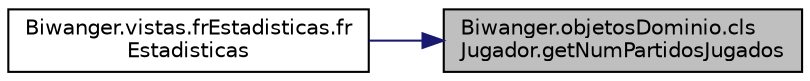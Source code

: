 digraph "Biwanger.objetosDominio.clsJugador.getNumPartidosJugados"
{
 // LATEX_PDF_SIZE
  edge [fontname="Helvetica",fontsize="10",labelfontname="Helvetica",labelfontsize="10"];
  node [fontname="Helvetica",fontsize="10",shape=record];
  rankdir="RL";
  Node1 [label="Biwanger.objetosDominio.cls\lJugador.getNumPartidosJugados",height=0.2,width=0.4,color="black", fillcolor="grey75", style="filled", fontcolor="black",tooltip=" "];
  Node1 -> Node2 [dir="back",color="midnightblue",fontsize="10",style="solid",fontname="Helvetica"];
  Node2 [label="Biwanger.vistas.frEstadisticas.fr\lEstadisticas",height=0.2,width=0.4,color="black", fillcolor="white", style="filled",URL="$class_biwanger_1_1vistas_1_1fr_estadisticas.html#a1babc252485da6a3c3dbee2afe17ea99",tooltip=" "];
}
